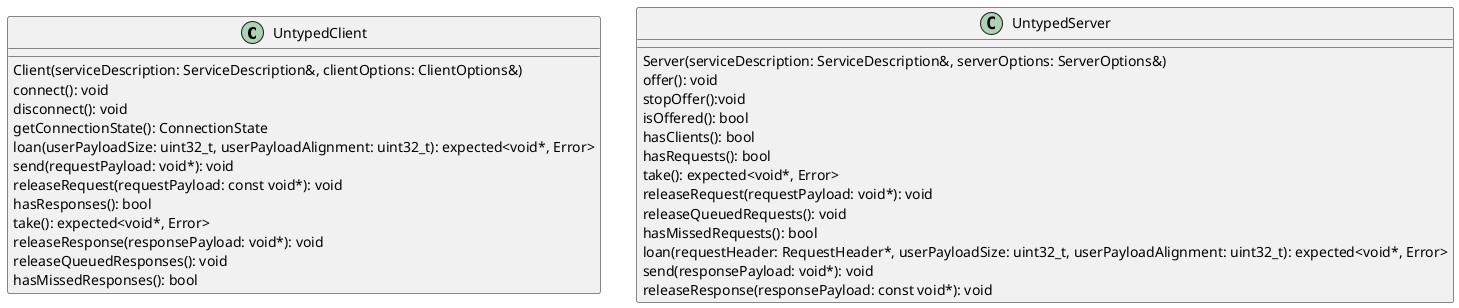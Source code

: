 @startuml

class UntypedClient {
  Client(serviceDescription: ServiceDescription&, clientOptions: ClientOptions&)
  connect(): void
  disconnect(): void
  getConnectionState(): ConnectionState
  loan(userPayloadSize: uint32_t, userPayloadAlignment: uint32_t): expected<void*, Error>
  send(requestPayload: void*): void
  releaseRequest(requestPayload: const void*): void
  hasResponses(): bool
  take(): expected<void*, Error>
  releaseResponse(responsePayload: void*): void
  releaseQueuedResponses(): void
  hasMissedResponses(): bool
}

class UntypedServer {
  Server(serviceDescription: ServiceDescription&, serverOptions: ServerOptions&)
  offer(): void
  stopOffer():void
  isOffered(): bool
  hasClients(): bool
  hasRequests(): bool
  take(): expected<void*, Error>
  releaseRequest(requestPayload: void*): void
  releaseQueuedRequests(): void
  hasMissedRequests(): bool
  loan(requestHeader: RequestHeader*, userPayloadSize: uint32_t, userPayloadAlignment: uint32_t): expected<void*, Error>
  send(responsePayload: void*): void
  releaseResponse(responsePayload: const void*): void
}

@enduml

